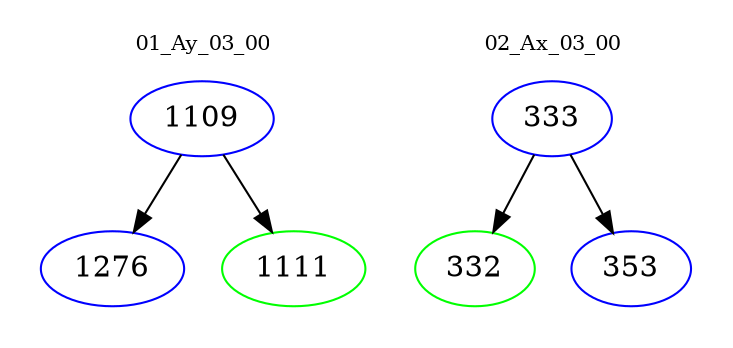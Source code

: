 digraph{
subgraph cluster_0 {
color = white
label = "01_Ay_03_00";
fontsize=10;
T0_1109 [label="1109", color="blue"]
T0_1109 -> T0_1276 [color="black"]
T0_1276 [label="1276", color="blue"]
T0_1109 -> T0_1111 [color="black"]
T0_1111 [label="1111", color="green"]
}
subgraph cluster_1 {
color = white
label = "02_Ax_03_00";
fontsize=10;
T1_333 [label="333", color="blue"]
T1_333 -> T1_332 [color="black"]
T1_332 [label="332", color="green"]
T1_333 -> T1_353 [color="black"]
T1_353 [label="353", color="blue"]
}
}
